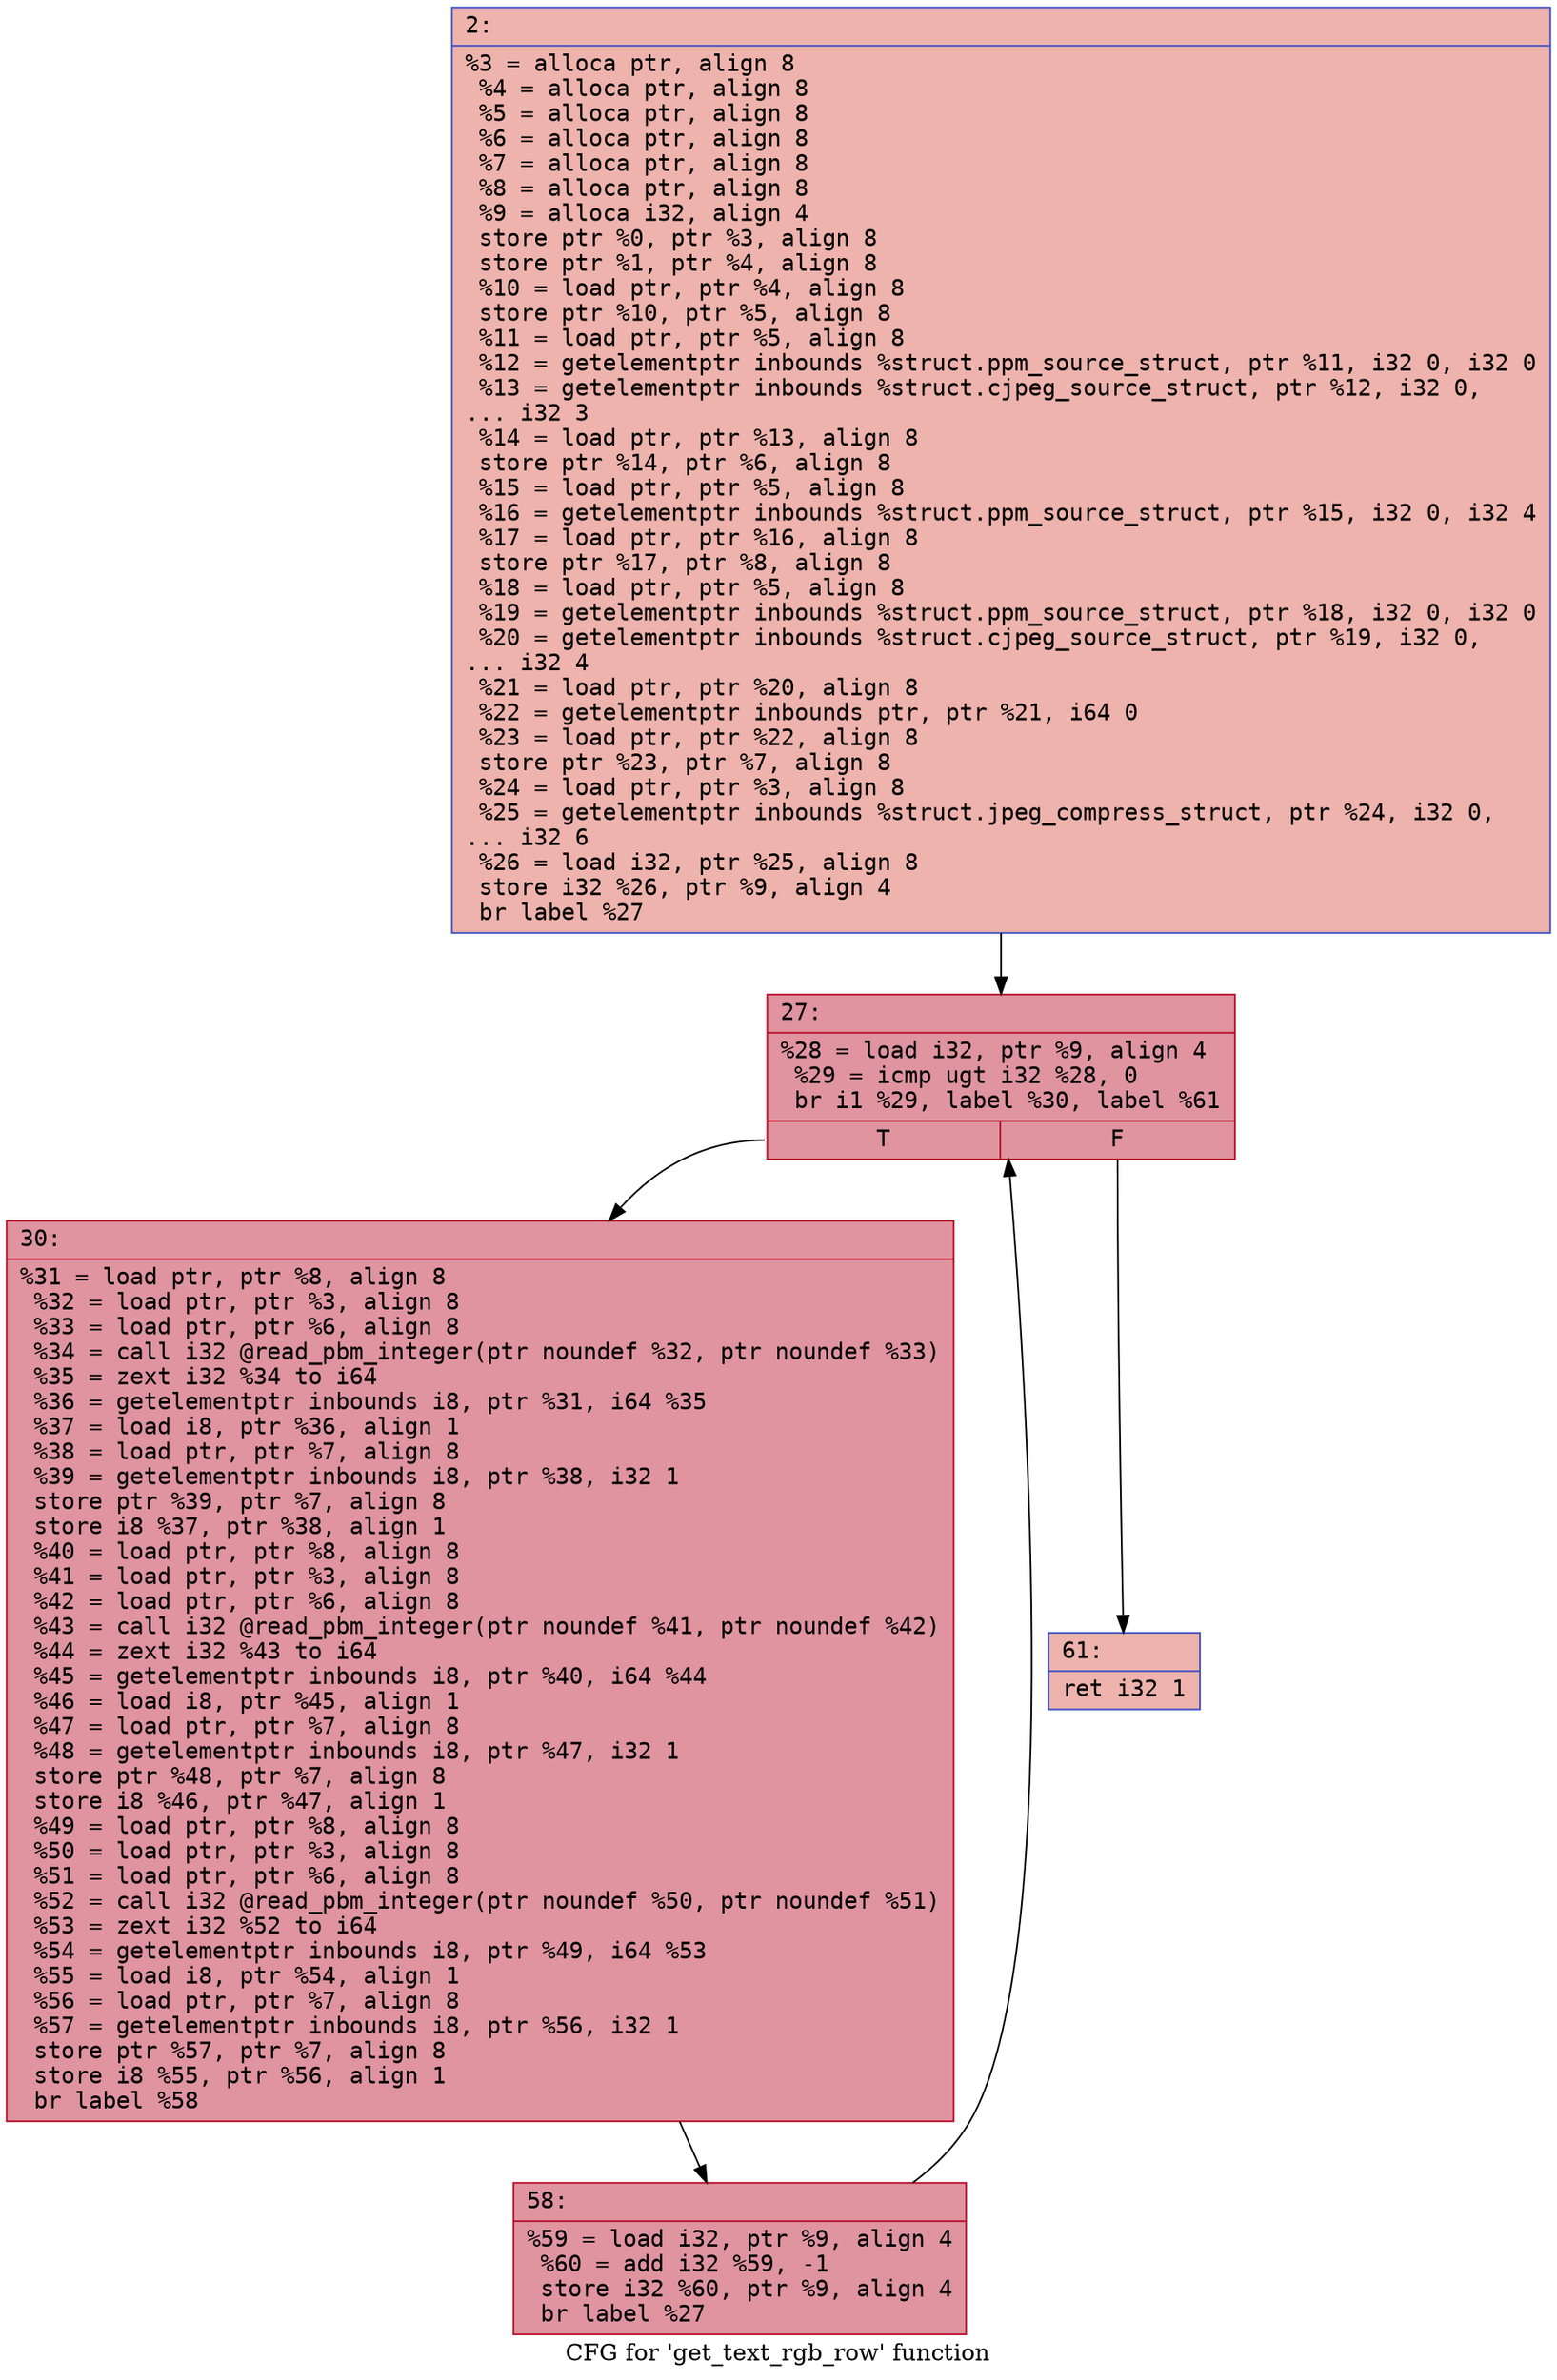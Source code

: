 digraph "CFG for 'get_text_rgb_row' function" {
	label="CFG for 'get_text_rgb_row' function";

	Node0x6000008375c0 [shape=record,color="#3d50c3ff", style=filled, fillcolor="#d6524470" fontname="Courier",label="{2:\l|  %3 = alloca ptr, align 8\l  %4 = alloca ptr, align 8\l  %5 = alloca ptr, align 8\l  %6 = alloca ptr, align 8\l  %7 = alloca ptr, align 8\l  %8 = alloca ptr, align 8\l  %9 = alloca i32, align 4\l  store ptr %0, ptr %3, align 8\l  store ptr %1, ptr %4, align 8\l  %10 = load ptr, ptr %4, align 8\l  store ptr %10, ptr %5, align 8\l  %11 = load ptr, ptr %5, align 8\l  %12 = getelementptr inbounds %struct.ppm_source_struct, ptr %11, i32 0, i32 0\l  %13 = getelementptr inbounds %struct.cjpeg_source_struct, ptr %12, i32 0,\l... i32 3\l  %14 = load ptr, ptr %13, align 8\l  store ptr %14, ptr %6, align 8\l  %15 = load ptr, ptr %5, align 8\l  %16 = getelementptr inbounds %struct.ppm_source_struct, ptr %15, i32 0, i32 4\l  %17 = load ptr, ptr %16, align 8\l  store ptr %17, ptr %8, align 8\l  %18 = load ptr, ptr %5, align 8\l  %19 = getelementptr inbounds %struct.ppm_source_struct, ptr %18, i32 0, i32 0\l  %20 = getelementptr inbounds %struct.cjpeg_source_struct, ptr %19, i32 0,\l... i32 4\l  %21 = load ptr, ptr %20, align 8\l  %22 = getelementptr inbounds ptr, ptr %21, i64 0\l  %23 = load ptr, ptr %22, align 8\l  store ptr %23, ptr %7, align 8\l  %24 = load ptr, ptr %3, align 8\l  %25 = getelementptr inbounds %struct.jpeg_compress_struct, ptr %24, i32 0,\l... i32 6\l  %26 = load i32, ptr %25, align 8\l  store i32 %26, ptr %9, align 4\l  br label %27\l}"];
	Node0x6000008375c0 -> Node0x600000837610[tooltip="2 -> 27\nProbability 100.00%" ];
	Node0x600000837610 [shape=record,color="#b70d28ff", style=filled, fillcolor="#b70d2870" fontname="Courier",label="{27:\l|  %28 = load i32, ptr %9, align 4\l  %29 = icmp ugt i32 %28, 0\l  br i1 %29, label %30, label %61\l|{<s0>T|<s1>F}}"];
	Node0x600000837610:s0 -> Node0x600000837660[tooltip="27 -> 30\nProbability 96.88%" ];
	Node0x600000837610:s1 -> Node0x600000837700[tooltip="27 -> 61\nProbability 3.12%" ];
	Node0x600000837660 [shape=record,color="#b70d28ff", style=filled, fillcolor="#b70d2870" fontname="Courier",label="{30:\l|  %31 = load ptr, ptr %8, align 8\l  %32 = load ptr, ptr %3, align 8\l  %33 = load ptr, ptr %6, align 8\l  %34 = call i32 @read_pbm_integer(ptr noundef %32, ptr noundef %33)\l  %35 = zext i32 %34 to i64\l  %36 = getelementptr inbounds i8, ptr %31, i64 %35\l  %37 = load i8, ptr %36, align 1\l  %38 = load ptr, ptr %7, align 8\l  %39 = getelementptr inbounds i8, ptr %38, i32 1\l  store ptr %39, ptr %7, align 8\l  store i8 %37, ptr %38, align 1\l  %40 = load ptr, ptr %8, align 8\l  %41 = load ptr, ptr %3, align 8\l  %42 = load ptr, ptr %6, align 8\l  %43 = call i32 @read_pbm_integer(ptr noundef %41, ptr noundef %42)\l  %44 = zext i32 %43 to i64\l  %45 = getelementptr inbounds i8, ptr %40, i64 %44\l  %46 = load i8, ptr %45, align 1\l  %47 = load ptr, ptr %7, align 8\l  %48 = getelementptr inbounds i8, ptr %47, i32 1\l  store ptr %48, ptr %7, align 8\l  store i8 %46, ptr %47, align 1\l  %49 = load ptr, ptr %8, align 8\l  %50 = load ptr, ptr %3, align 8\l  %51 = load ptr, ptr %6, align 8\l  %52 = call i32 @read_pbm_integer(ptr noundef %50, ptr noundef %51)\l  %53 = zext i32 %52 to i64\l  %54 = getelementptr inbounds i8, ptr %49, i64 %53\l  %55 = load i8, ptr %54, align 1\l  %56 = load ptr, ptr %7, align 8\l  %57 = getelementptr inbounds i8, ptr %56, i32 1\l  store ptr %57, ptr %7, align 8\l  store i8 %55, ptr %56, align 1\l  br label %58\l}"];
	Node0x600000837660 -> Node0x6000008376b0[tooltip="30 -> 58\nProbability 100.00%" ];
	Node0x6000008376b0 [shape=record,color="#b70d28ff", style=filled, fillcolor="#b70d2870" fontname="Courier",label="{58:\l|  %59 = load i32, ptr %9, align 4\l  %60 = add i32 %59, -1\l  store i32 %60, ptr %9, align 4\l  br label %27\l}"];
	Node0x6000008376b0 -> Node0x600000837610[tooltip="58 -> 27\nProbability 100.00%" ];
	Node0x600000837700 [shape=record,color="#3d50c3ff", style=filled, fillcolor="#d6524470" fontname="Courier",label="{61:\l|  ret i32 1\l}"];
}
